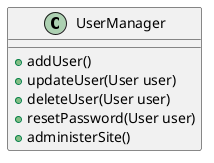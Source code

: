 @startuml UserManager

Class UserManager {

    + addUser()
    + updateUser(User user)
    + deleteUser(User user)
    + resetPassword(User user)
    + administerSite()
    
    }

@enduml